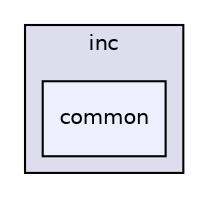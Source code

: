 digraph "common" {
  bgcolor=transparent;
  compound=true
  node [ fontsize="10", fontname="Helvetica"];
  edge [ labelfontsize="10", labelfontname="Helvetica"];
  subgraph clusterdir_ec0953884dab6ce756ca55940a0f7974 {
    graph [ bgcolor="#ddddee", pencolor="black", label="inc" fontname="Helvetica", fontsize="10", URL="dir_ec0953884dab6ce756ca55940a0f7974.html"]
  dir_17b3d767618fff1dc4f155095bfa0198 [shape=box, label="common", style="filled", fillcolor="#eeeeff", pencolor="black", URL="dir_17b3d767618fff1dc4f155095bfa0198.html"];
  }
}
